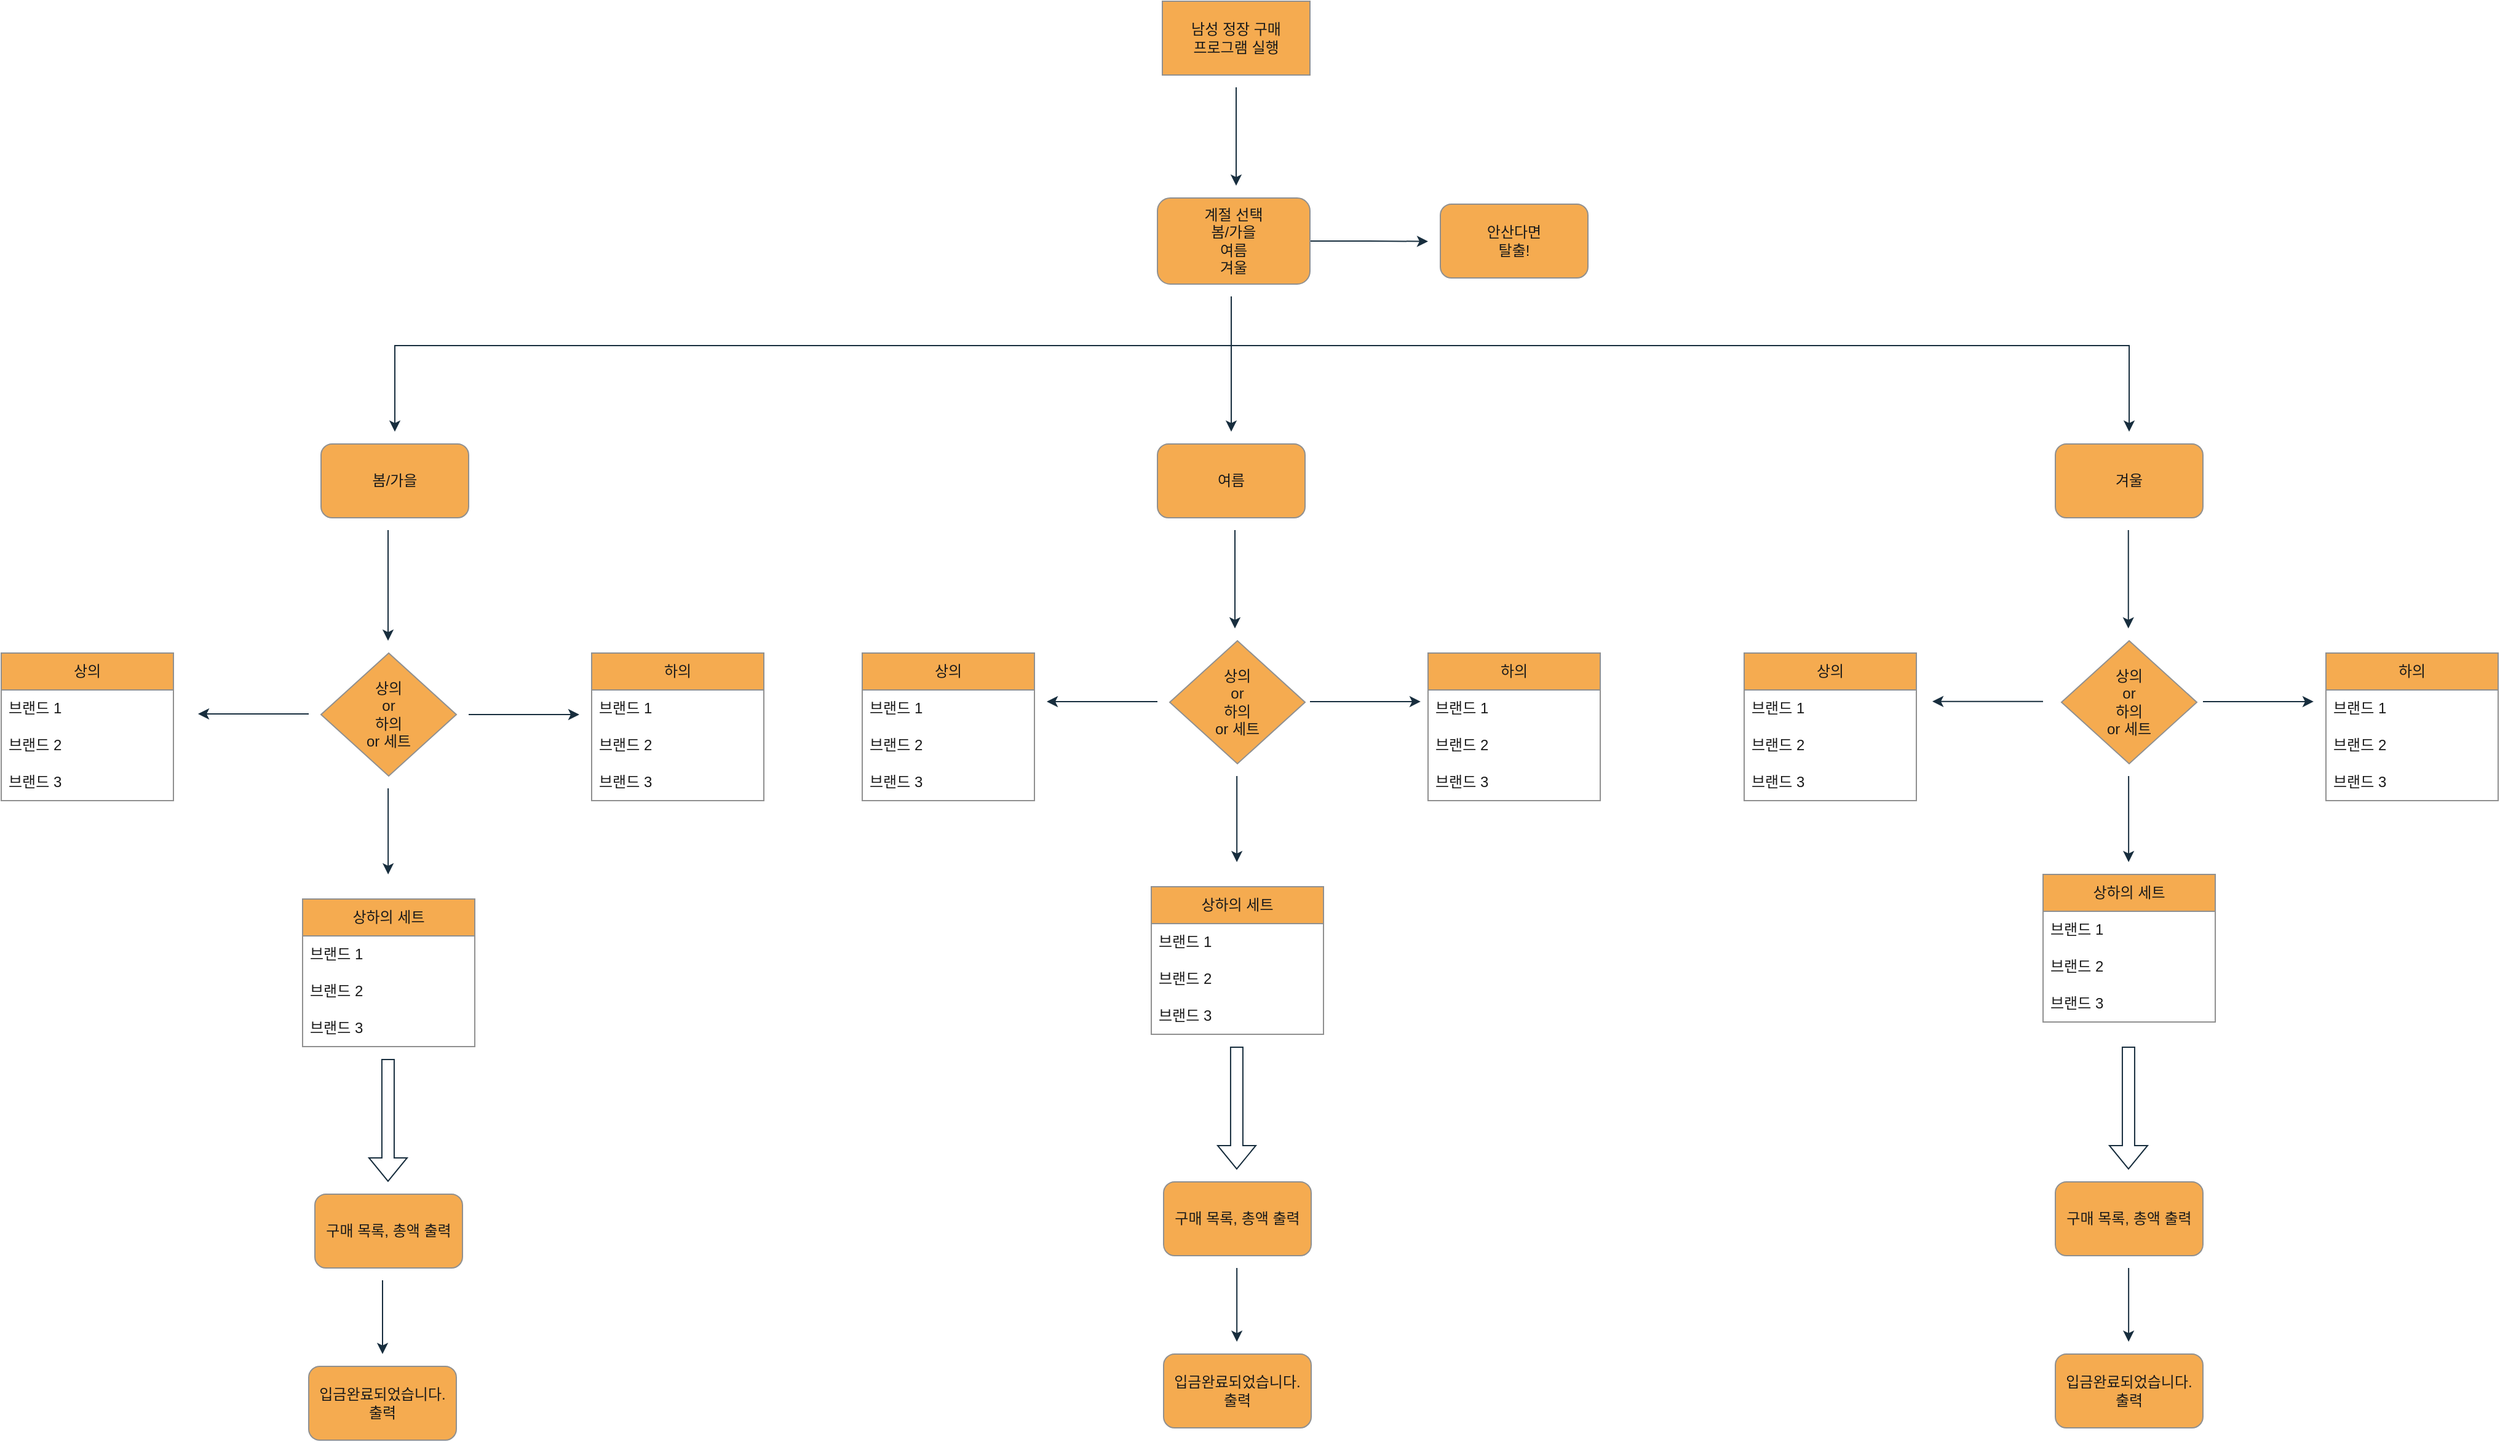 <mxfile version="21.7.4" type="github">
  <diagram id="C5RBs43oDa-KdzZeNtuy" name="Page-1">
    <mxGraphModel dx="2336" dy="798" grid="1" gridSize="10" guides="1" tooltips="1" connect="1" arrows="1" fold="1" page="1" pageScale="1" pageWidth="827" pageHeight="1169" math="0" shadow="0">
      <root>
        <mxCell id="WIyWlLk6GJQsqaUBKTNV-0" />
        <mxCell id="WIyWlLk6GJQsqaUBKTNV-1" parent="WIyWlLk6GJQsqaUBKTNV-0" />
        <mxCell id="LGA2SnM9GcxTvFOw2Mxg-0" value="남성 정장 구매&lt;br&gt;프로그램 실행" style="rounded=0;whiteSpace=wrap;html=1;labelBackgroundColor=none;fillColor=#F5AB50;strokeColor=#909090;fontColor=#1A1A1A;" vertex="1" parent="WIyWlLk6GJQsqaUBKTNV-1">
          <mxGeometry x="354" y="40" width="120" height="60" as="geometry" />
        </mxCell>
        <mxCell id="LGA2SnM9GcxTvFOw2Mxg-1" value="" style="endArrow=classic;html=1;rounded=0;labelBackgroundColor=none;strokeColor=#182E3E;fontColor=default;" edge="1" parent="WIyWlLk6GJQsqaUBKTNV-1">
          <mxGeometry width="50" height="50" relative="1" as="geometry">
            <mxPoint x="414" y="110" as="sourcePoint" />
            <mxPoint x="414" y="190" as="targetPoint" />
          </mxGeometry>
        </mxCell>
        <mxCell id="LGA2SnM9GcxTvFOw2Mxg-77" style="edgeStyle=orthogonalEdgeStyle;rounded=0;orthogonalLoop=1;jettySize=auto;html=1;exitX=1;exitY=0.5;exitDx=0;exitDy=0;strokeColor=#182E3E;fontColor=default;labelBackgroundColor=none;" edge="1" parent="WIyWlLk6GJQsqaUBKTNV-1" source="LGA2SnM9GcxTvFOw2Mxg-2">
          <mxGeometry relative="1" as="geometry">
            <mxPoint x="570" y="235.296" as="targetPoint" />
          </mxGeometry>
        </mxCell>
        <mxCell id="LGA2SnM9GcxTvFOw2Mxg-2" value="계절 선택&lt;br&gt;봄/가을&lt;br&gt;여름&lt;br&gt;겨울" style="rounded=1;whiteSpace=wrap;html=1;labelBackgroundColor=none;fillColor=#F5AB50;strokeColor=#909090;fontColor=#1A1A1A;" vertex="1" parent="WIyWlLk6GJQsqaUBKTNV-1">
          <mxGeometry x="350" y="200" width="124" height="70" as="geometry" />
        </mxCell>
        <mxCell id="LGA2SnM9GcxTvFOw2Mxg-3" value="" style="endArrow=classic;html=1;rounded=0;labelBackgroundColor=none;strokeColor=#182E3E;fontColor=default;" edge="1" parent="WIyWlLk6GJQsqaUBKTNV-1">
          <mxGeometry width="50" height="50" relative="1" as="geometry">
            <mxPoint x="410" y="280" as="sourcePoint" />
            <mxPoint x="410" y="390" as="targetPoint" />
          </mxGeometry>
        </mxCell>
        <mxCell id="LGA2SnM9GcxTvFOw2Mxg-4" value="여름" style="rounded=1;whiteSpace=wrap;html=1;labelBackgroundColor=none;fillColor=#F5AB50;strokeColor=#909090;fontColor=#1A1A1A;" vertex="1" parent="WIyWlLk6GJQsqaUBKTNV-1">
          <mxGeometry x="350" y="400" width="120" height="60" as="geometry" />
        </mxCell>
        <mxCell id="LGA2SnM9GcxTvFOw2Mxg-5" value="" style="endArrow=classic;html=1;rounded=0;labelBackgroundColor=none;strokeColor=#182E3E;fontColor=default;" edge="1" parent="WIyWlLk6GJQsqaUBKTNV-1">
          <mxGeometry width="50" height="50" relative="1" as="geometry">
            <mxPoint x="410" y="320" as="sourcePoint" />
            <mxPoint x="-270" y="390" as="targetPoint" />
            <Array as="points">
              <mxPoint x="-270" y="320" />
            </Array>
          </mxGeometry>
        </mxCell>
        <mxCell id="LGA2SnM9GcxTvFOw2Mxg-6" value="봄/가을" style="rounded=1;whiteSpace=wrap;html=1;labelBackgroundColor=none;fillColor=#F5AB50;strokeColor=#909090;fontColor=#1A1A1A;" vertex="1" parent="WIyWlLk6GJQsqaUBKTNV-1">
          <mxGeometry x="-330" y="400" width="120" height="60" as="geometry" />
        </mxCell>
        <mxCell id="LGA2SnM9GcxTvFOw2Mxg-7" value="" style="endArrow=classic;html=1;rounded=0;labelBackgroundColor=none;strokeColor=#182E3E;fontColor=default;" edge="1" parent="WIyWlLk6GJQsqaUBKTNV-1">
          <mxGeometry width="50" height="50" relative="1" as="geometry">
            <mxPoint x="410" y="320" as="sourcePoint" />
            <mxPoint x="1140" y="390" as="targetPoint" />
            <Array as="points">
              <mxPoint x="1140" y="320" />
            </Array>
          </mxGeometry>
        </mxCell>
        <mxCell id="LGA2SnM9GcxTvFOw2Mxg-8" value="겨울" style="rounded=1;whiteSpace=wrap;html=1;labelBackgroundColor=none;fillColor=#F5AB50;strokeColor=#909090;fontColor=#1A1A1A;" vertex="1" parent="WIyWlLk6GJQsqaUBKTNV-1">
          <mxGeometry x="1080" y="400" width="120" height="60" as="geometry" />
        </mxCell>
        <mxCell id="LGA2SnM9GcxTvFOw2Mxg-11" value="" style="endArrow=classic;html=1;rounded=0;labelBackgroundColor=none;strokeColor=#182E3E;fontColor=default;" edge="1" parent="WIyWlLk6GJQsqaUBKTNV-1">
          <mxGeometry width="50" height="50" relative="1" as="geometry">
            <mxPoint x="-275.5" y="470" as="sourcePoint" />
            <mxPoint x="-275.5" y="560" as="targetPoint" />
          </mxGeometry>
        </mxCell>
        <mxCell id="LGA2SnM9GcxTvFOw2Mxg-12" value="상의&lt;br&gt;or&lt;br&gt;하의&lt;br&gt;or 세트" style="rhombus;whiteSpace=wrap;html=1;labelBackgroundColor=none;fillColor=#F5AB50;strokeColor=#909090;fontColor=#1A1A1A;" vertex="1" parent="WIyWlLk6GJQsqaUBKTNV-1">
          <mxGeometry x="-330" y="570" width="110" height="100" as="geometry" />
        </mxCell>
        <mxCell id="LGA2SnM9GcxTvFOw2Mxg-13" value="상의&lt;br&gt;or&lt;br&gt;하의&lt;br&gt;or 세트" style="rhombus;whiteSpace=wrap;html=1;labelBackgroundColor=none;fillColor=#F5AB50;strokeColor=#909090;fontColor=#1A1A1A;" vertex="1" parent="WIyWlLk6GJQsqaUBKTNV-1">
          <mxGeometry x="360" y="560" width="110" height="100" as="geometry" />
        </mxCell>
        <mxCell id="LGA2SnM9GcxTvFOw2Mxg-14" value="상의&lt;br&gt;or&lt;br&gt;하의&lt;br&gt;or 세트" style="rhombus;whiteSpace=wrap;html=1;labelBackgroundColor=none;fillColor=#F5AB50;strokeColor=#909090;fontColor=#1A1A1A;" vertex="1" parent="WIyWlLk6GJQsqaUBKTNV-1">
          <mxGeometry x="1085" y="560" width="110" height="100" as="geometry" />
        </mxCell>
        <mxCell id="LGA2SnM9GcxTvFOw2Mxg-15" value="" style="endArrow=classic;html=1;rounded=0;labelBackgroundColor=none;strokeColor=#182E3E;fontColor=default;" edge="1" parent="WIyWlLk6GJQsqaUBKTNV-1">
          <mxGeometry width="50" height="50" relative="1" as="geometry">
            <mxPoint x="413" y="470" as="sourcePoint" />
            <mxPoint x="413" y="550" as="targetPoint" />
          </mxGeometry>
        </mxCell>
        <mxCell id="LGA2SnM9GcxTvFOw2Mxg-16" value="" style="endArrow=classic;html=1;rounded=0;labelBackgroundColor=none;strokeColor=#182E3E;fontColor=default;" edge="1" parent="WIyWlLk6GJQsqaUBKTNV-1">
          <mxGeometry width="50" height="50" relative="1" as="geometry">
            <mxPoint x="1139.37" y="470" as="sourcePoint" />
            <mxPoint x="1139.37" y="550" as="targetPoint" />
          </mxGeometry>
        </mxCell>
        <mxCell id="LGA2SnM9GcxTvFOw2Mxg-17" value="" style="endArrow=classic;html=1;rounded=0;labelBackgroundColor=none;strokeColor=#182E3E;fontColor=default;" edge="1" parent="WIyWlLk6GJQsqaUBKTNV-1">
          <mxGeometry width="50" height="50" relative="1" as="geometry">
            <mxPoint x="-340" y="619.5" as="sourcePoint" />
            <mxPoint x="-430" y="619.5" as="targetPoint" />
          </mxGeometry>
        </mxCell>
        <mxCell id="LGA2SnM9GcxTvFOw2Mxg-18" value="" style="endArrow=classic;html=1;rounded=0;labelBackgroundColor=none;strokeColor=#182E3E;fontColor=default;" edge="1" parent="WIyWlLk6GJQsqaUBKTNV-1">
          <mxGeometry width="50" height="50" relative="1" as="geometry">
            <mxPoint x="350" y="609.5" as="sourcePoint" />
            <mxPoint x="260" y="609.5" as="targetPoint" />
          </mxGeometry>
        </mxCell>
        <mxCell id="LGA2SnM9GcxTvFOw2Mxg-19" value="" style="endArrow=classic;html=1;rounded=0;labelBackgroundColor=none;strokeColor=#182E3E;fontColor=default;" edge="1" parent="WIyWlLk6GJQsqaUBKTNV-1">
          <mxGeometry width="50" height="50" relative="1" as="geometry">
            <mxPoint x="1070" y="609.38" as="sourcePoint" />
            <mxPoint x="980" y="609.38" as="targetPoint" />
          </mxGeometry>
        </mxCell>
        <mxCell id="LGA2SnM9GcxTvFOw2Mxg-20" value="상의" style="swimlane;fontStyle=0;childLayout=stackLayout;horizontal=1;startSize=30;horizontalStack=0;resizeParent=1;resizeParentMax=0;resizeLast=0;collapsible=1;marginBottom=0;whiteSpace=wrap;html=1;labelBackgroundColor=none;fillColor=#F5AB50;strokeColor=#909090;fontColor=#1A1A1A;" vertex="1" parent="WIyWlLk6GJQsqaUBKTNV-1">
          <mxGeometry x="-590" y="570" width="140" height="120" as="geometry" />
        </mxCell>
        <mxCell id="LGA2SnM9GcxTvFOw2Mxg-21" value="브랜드 1" style="text;strokeColor=none;fillColor=none;align=left;verticalAlign=middle;spacingLeft=4;spacingRight=4;overflow=hidden;points=[[0,0.5],[1,0.5]];portConstraint=eastwest;rotatable=0;whiteSpace=wrap;html=1;labelBackgroundColor=none;fontColor=#1A1A1A;" vertex="1" parent="LGA2SnM9GcxTvFOw2Mxg-20">
          <mxGeometry y="30" width="140" height="30" as="geometry" />
        </mxCell>
        <mxCell id="LGA2SnM9GcxTvFOw2Mxg-22" value="브랜드 2" style="text;strokeColor=none;fillColor=none;align=left;verticalAlign=middle;spacingLeft=4;spacingRight=4;overflow=hidden;points=[[0,0.5],[1,0.5]];portConstraint=eastwest;rotatable=0;whiteSpace=wrap;html=1;labelBackgroundColor=none;fontColor=#1A1A1A;" vertex="1" parent="LGA2SnM9GcxTvFOw2Mxg-20">
          <mxGeometry y="60" width="140" height="30" as="geometry" />
        </mxCell>
        <mxCell id="LGA2SnM9GcxTvFOw2Mxg-23" value="브랜드 3" style="text;strokeColor=none;fillColor=none;align=left;verticalAlign=middle;spacingLeft=4;spacingRight=4;overflow=hidden;points=[[0,0.5],[1,0.5]];portConstraint=eastwest;rotatable=0;whiteSpace=wrap;html=1;labelBackgroundColor=none;fontColor=#1A1A1A;" vertex="1" parent="LGA2SnM9GcxTvFOw2Mxg-20">
          <mxGeometry y="90" width="140" height="30" as="geometry" />
        </mxCell>
        <mxCell id="LGA2SnM9GcxTvFOw2Mxg-24" value="상의" style="swimlane;fontStyle=0;childLayout=stackLayout;horizontal=1;startSize=30;horizontalStack=0;resizeParent=1;resizeParentMax=0;resizeLast=0;collapsible=1;marginBottom=0;whiteSpace=wrap;html=1;labelBackgroundColor=none;fillColor=#F5AB50;strokeColor=#909090;fontColor=#1A1A1A;" vertex="1" parent="WIyWlLk6GJQsqaUBKTNV-1">
          <mxGeometry x="827" y="570" width="140" height="120" as="geometry" />
        </mxCell>
        <mxCell id="LGA2SnM9GcxTvFOw2Mxg-25" value="브랜드 1" style="text;strokeColor=none;fillColor=none;align=left;verticalAlign=middle;spacingLeft=4;spacingRight=4;overflow=hidden;points=[[0,0.5],[1,0.5]];portConstraint=eastwest;rotatable=0;whiteSpace=wrap;html=1;labelBackgroundColor=none;fontColor=#1A1A1A;" vertex="1" parent="LGA2SnM9GcxTvFOw2Mxg-24">
          <mxGeometry y="30" width="140" height="30" as="geometry" />
        </mxCell>
        <mxCell id="LGA2SnM9GcxTvFOw2Mxg-26" value="브랜드 2" style="text;strokeColor=none;fillColor=none;align=left;verticalAlign=middle;spacingLeft=4;spacingRight=4;overflow=hidden;points=[[0,0.5],[1,0.5]];portConstraint=eastwest;rotatable=0;whiteSpace=wrap;html=1;labelBackgroundColor=none;fontColor=#1A1A1A;" vertex="1" parent="LGA2SnM9GcxTvFOw2Mxg-24">
          <mxGeometry y="60" width="140" height="30" as="geometry" />
        </mxCell>
        <mxCell id="LGA2SnM9GcxTvFOw2Mxg-27" value="브랜드 3" style="text;strokeColor=none;fillColor=none;align=left;verticalAlign=middle;spacingLeft=4;spacingRight=4;overflow=hidden;points=[[0,0.5],[1,0.5]];portConstraint=eastwest;rotatable=0;whiteSpace=wrap;html=1;labelBackgroundColor=none;fontColor=#1A1A1A;" vertex="1" parent="LGA2SnM9GcxTvFOw2Mxg-24">
          <mxGeometry y="90" width="140" height="30" as="geometry" />
        </mxCell>
        <mxCell id="LGA2SnM9GcxTvFOw2Mxg-28" value="상의" style="swimlane;fontStyle=0;childLayout=stackLayout;horizontal=1;startSize=30;horizontalStack=0;resizeParent=1;resizeParentMax=0;resizeLast=0;collapsible=1;marginBottom=0;whiteSpace=wrap;html=1;labelBackgroundColor=none;fillColor=#F5AB50;strokeColor=#909090;fontColor=#1A1A1A;" vertex="1" parent="WIyWlLk6GJQsqaUBKTNV-1">
          <mxGeometry x="110" y="570" width="140" height="120" as="geometry" />
        </mxCell>
        <mxCell id="LGA2SnM9GcxTvFOw2Mxg-29" value="브랜드 1" style="text;strokeColor=none;fillColor=none;align=left;verticalAlign=middle;spacingLeft=4;spacingRight=4;overflow=hidden;points=[[0,0.5],[1,0.5]];portConstraint=eastwest;rotatable=0;whiteSpace=wrap;html=1;labelBackgroundColor=none;fontColor=#1A1A1A;" vertex="1" parent="LGA2SnM9GcxTvFOw2Mxg-28">
          <mxGeometry y="30" width="140" height="30" as="geometry" />
        </mxCell>
        <mxCell id="LGA2SnM9GcxTvFOw2Mxg-30" value="브랜드 2" style="text;strokeColor=none;fillColor=none;align=left;verticalAlign=middle;spacingLeft=4;spacingRight=4;overflow=hidden;points=[[0,0.5],[1,0.5]];portConstraint=eastwest;rotatable=0;whiteSpace=wrap;html=1;labelBackgroundColor=none;fontColor=#1A1A1A;" vertex="1" parent="LGA2SnM9GcxTvFOw2Mxg-28">
          <mxGeometry y="60" width="140" height="30" as="geometry" />
        </mxCell>
        <mxCell id="LGA2SnM9GcxTvFOw2Mxg-31" value="브랜드 3" style="text;strokeColor=none;fillColor=none;align=left;verticalAlign=middle;spacingLeft=4;spacingRight=4;overflow=hidden;points=[[0,0.5],[1,0.5]];portConstraint=eastwest;rotatable=0;whiteSpace=wrap;html=1;labelBackgroundColor=none;fontColor=#1A1A1A;" vertex="1" parent="LGA2SnM9GcxTvFOw2Mxg-28">
          <mxGeometry y="90" width="140" height="30" as="geometry" />
        </mxCell>
        <mxCell id="LGA2SnM9GcxTvFOw2Mxg-33" value="" style="endArrow=classic;html=1;rounded=0;labelBackgroundColor=none;strokeColor=#182E3E;fontColor=default;" edge="1" parent="WIyWlLk6GJQsqaUBKTNV-1">
          <mxGeometry width="50" height="50" relative="1" as="geometry">
            <mxPoint x="-210" y="620" as="sourcePoint" />
            <mxPoint x="-120" y="620" as="targetPoint" />
          </mxGeometry>
        </mxCell>
        <mxCell id="LGA2SnM9GcxTvFOw2Mxg-34" value="하의" style="swimlane;fontStyle=0;childLayout=stackLayout;horizontal=1;startSize=30;horizontalStack=0;resizeParent=1;resizeParentMax=0;resizeLast=0;collapsible=1;marginBottom=0;whiteSpace=wrap;html=1;labelBackgroundColor=none;fillColor=#F5AB50;strokeColor=#909090;fontColor=#1A1A1A;" vertex="1" parent="WIyWlLk6GJQsqaUBKTNV-1">
          <mxGeometry x="-110" y="570" width="140" height="120" as="geometry" />
        </mxCell>
        <mxCell id="LGA2SnM9GcxTvFOw2Mxg-35" value="브랜드 1" style="text;strokeColor=none;fillColor=none;align=left;verticalAlign=middle;spacingLeft=4;spacingRight=4;overflow=hidden;points=[[0,0.5],[1,0.5]];portConstraint=eastwest;rotatable=0;whiteSpace=wrap;html=1;labelBackgroundColor=none;fontColor=#1A1A1A;" vertex="1" parent="LGA2SnM9GcxTvFOw2Mxg-34">
          <mxGeometry y="30" width="140" height="30" as="geometry" />
        </mxCell>
        <mxCell id="LGA2SnM9GcxTvFOw2Mxg-36" value="브랜드 2" style="text;strokeColor=none;fillColor=none;align=left;verticalAlign=middle;spacingLeft=4;spacingRight=4;overflow=hidden;points=[[0,0.5],[1,0.5]];portConstraint=eastwest;rotatable=0;whiteSpace=wrap;html=1;labelBackgroundColor=none;fontColor=#1A1A1A;" vertex="1" parent="LGA2SnM9GcxTvFOw2Mxg-34">
          <mxGeometry y="60" width="140" height="30" as="geometry" />
        </mxCell>
        <mxCell id="LGA2SnM9GcxTvFOw2Mxg-37" value="브랜드 3" style="text;strokeColor=none;fillColor=none;align=left;verticalAlign=middle;spacingLeft=4;spacingRight=4;overflow=hidden;points=[[0,0.5],[1,0.5]];portConstraint=eastwest;rotatable=0;whiteSpace=wrap;html=1;labelBackgroundColor=none;fontColor=#1A1A1A;" vertex="1" parent="LGA2SnM9GcxTvFOw2Mxg-34">
          <mxGeometry y="90" width="140" height="30" as="geometry" />
        </mxCell>
        <mxCell id="LGA2SnM9GcxTvFOw2Mxg-38" value="하의" style="swimlane;fontStyle=0;childLayout=stackLayout;horizontal=1;startSize=30;horizontalStack=0;resizeParent=1;resizeParentMax=0;resizeLast=0;collapsible=1;marginBottom=0;whiteSpace=wrap;html=1;labelBackgroundColor=none;fillColor=#F5AB50;strokeColor=#909090;fontColor=#1A1A1A;" vertex="1" parent="WIyWlLk6GJQsqaUBKTNV-1">
          <mxGeometry x="1300" y="570" width="140" height="120" as="geometry" />
        </mxCell>
        <mxCell id="LGA2SnM9GcxTvFOw2Mxg-39" value="브랜드 1" style="text;strokeColor=none;fillColor=none;align=left;verticalAlign=middle;spacingLeft=4;spacingRight=4;overflow=hidden;points=[[0,0.5],[1,0.5]];portConstraint=eastwest;rotatable=0;whiteSpace=wrap;html=1;labelBackgroundColor=none;fontColor=#1A1A1A;" vertex="1" parent="LGA2SnM9GcxTvFOw2Mxg-38">
          <mxGeometry y="30" width="140" height="30" as="geometry" />
        </mxCell>
        <mxCell id="LGA2SnM9GcxTvFOw2Mxg-40" value="브랜드 2" style="text;strokeColor=none;fillColor=none;align=left;verticalAlign=middle;spacingLeft=4;spacingRight=4;overflow=hidden;points=[[0,0.5],[1,0.5]];portConstraint=eastwest;rotatable=0;whiteSpace=wrap;html=1;labelBackgroundColor=none;fontColor=#1A1A1A;" vertex="1" parent="LGA2SnM9GcxTvFOw2Mxg-38">
          <mxGeometry y="60" width="140" height="30" as="geometry" />
        </mxCell>
        <mxCell id="LGA2SnM9GcxTvFOw2Mxg-41" value="브랜드 3" style="text;strokeColor=none;fillColor=none;align=left;verticalAlign=middle;spacingLeft=4;spacingRight=4;overflow=hidden;points=[[0,0.5],[1,0.5]];portConstraint=eastwest;rotatable=0;whiteSpace=wrap;html=1;labelBackgroundColor=none;fontColor=#1A1A1A;" vertex="1" parent="LGA2SnM9GcxTvFOw2Mxg-38">
          <mxGeometry y="90" width="140" height="30" as="geometry" />
        </mxCell>
        <mxCell id="LGA2SnM9GcxTvFOw2Mxg-42" value="하의" style="swimlane;fontStyle=0;childLayout=stackLayout;horizontal=1;startSize=30;horizontalStack=0;resizeParent=1;resizeParentMax=0;resizeLast=0;collapsible=1;marginBottom=0;whiteSpace=wrap;html=1;labelBackgroundColor=none;fillColor=#F5AB50;strokeColor=#909090;fontColor=#1A1A1A;" vertex="1" parent="WIyWlLk6GJQsqaUBKTNV-1">
          <mxGeometry x="570" y="570" width="140" height="120" as="geometry" />
        </mxCell>
        <mxCell id="LGA2SnM9GcxTvFOw2Mxg-43" value="브랜드 1" style="text;strokeColor=none;fillColor=none;align=left;verticalAlign=middle;spacingLeft=4;spacingRight=4;overflow=hidden;points=[[0,0.5],[1,0.5]];portConstraint=eastwest;rotatable=0;whiteSpace=wrap;html=1;labelBackgroundColor=none;fontColor=#1A1A1A;" vertex="1" parent="LGA2SnM9GcxTvFOw2Mxg-42">
          <mxGeometry y="30" width="140" height="30" as="geometry" />
        </mxCell>
        <mxCell id="LGA2SnM9GcxTvFOw2Mxg-44" value="브랜드 2" style="text;strokeColor=none;fillColor=none;align=left;verticalAlign=middle;spacingLeft=4;spacingRight=4;overflow=hidden;points=[[0,0.5],[1,0.5]];portConstraint=eastwest;rotatable=0;whiteSpace=wrap;html=1;labelBackgroundColor=none;fontColor=#1A1A1A;" vertex="1" parent="LGA2SnM9GcxTvFOw2Mxg-42">
          <mxGeometry y="60" width="140" height="30" as="geometry" />
        </mxCell>
        <mxCell id="LGA2SnM9GcxTvFOw2Mxg-45" value="브랜드 3" style="text;strokeColor=none;fillColor=none;align=left;verticalAlign=middle;spacingLeft=4;spacingRight=4;overflow=hidden;points=[[0,0.5],[1,0.5]];portConstraint=eastwest;rotatable=0;whiteSpace=wrap;html=1;labelBackgroundColor=none;fontColor=#1A1A1A;" vertex="1" parent="LGA2SnM9GcxTvFOw2Mxg-42">
          <mxGeometry y="90" width="140" height="30" as="geometry" />
        </mxCell>
        <mxCell id="LGA2SnM9GcxTvFOw2Mxg-46" value="" style="endArrow=classic;html=1;rounded=0;labelBackgroundColor=none;strokeColor=#182E3E;fontColor=default;" edge="1" parent="WIyWlLk6GJQsqaUBKTNV-1">
          <mxGeometry width="50" height="50" relative="1" as="geometry">
            <mxPoint x="474" y="609.47" as="sourcePoint" />
            <mxPoint x="564" y="609.47" as="targetPoint" />
          </mxGeometry>
        </mxCell>
        <mxCell id="LGA2SnM9GcxTvFOw2Mxg-47" value="" style="endArrow=classic;html=1;rounded=0;labelBackgroundColor=none;strokeColor=#182E3E;fontColor=default;" edge="1" parent="WIyWlLk6GJQsqaUBKTNV-1">
          <mxGeometry width="50" height="50" relative="1" as="geometry">
            <mxPoint x="1200" y="609.47" as="sourcePoint" />
            <mxPoint x="1290" y="609.47" as="targetPoint" />
          </mxGeometry>
        </mxCell>
        <mxCell id="LGA2SnM9GcxTvFOw2Mxg-48" value="" style="endArrow=classic;html=1;rounded=0;labelBackgroundColor=none;strokeColor=#182E3E;fontColor=default;" edge="1" parent="WIyWlLk6GJQsqaUBKTNV-1">
          <mxGeometry width="50" height="50" relative="1" as="geometry">
            <mxPoint x="-275.43" y="680" as="sourcePoint" />
            <mxPoint x="-275.43" y="750" as="targetPoint" />
          </mxGeometry>
        </mxCell>
        <mxCell id="LGA2SnM9GcxTvFOw2Mxg-49" value="" style="endArrow=classic;html=1;rounded=0;labelBackgroundColor=none;strokeColor=#182E3E;fontColor=default;" edge="1" parent="WIyWlLk6GJQsqaUBKTNV-1">
          <mxGeometry width="50" height="50" relative="1" as="geometry">
            <mxPoint x="1139.57" y="670" as="sourcePoint" />
            <mxPoint x="1139.57" y="740" as="targetPoint" />
          </mxGeometry>
        </mxCell>
        <mxCell id="LGA2SnM9GcxTvFOw2Mxg-50" value="" style="endArrow=classic;html=1;rounded=0;labelBackgroundColor=none;strokeColor=#182E3E;fontColor=default;" edge="1" parent="WIyWlLk6GJQsqaUBKTNV-1">
          <mxGeometry width="50" height="50" relative="1" as="geometry">
            <mxPoint x="414.57" y="670" as="sourcePoint" />
            <mxPoint x="414.57" y="740" as="targetPoint" />
          </mxGeometry>
        </mxCell>
        <mxCell id="LGA2SnM9GcxTvFOw2Mxg-51" value="상하의 세트" style="swimlane;fontStyle=0;childLayout=stackLayout;horizontal=1;startSize=30;horizontalStack=0;resizeParent=1;resizeParentMax=0;resizeLast=0;collapsible=1;marginBottom=0;whiteSpace=wrap;html=1;labelBackgroundColor=none;fillColor=#F5AB50;strokeColor=#909090;fontColor=#1A1A1A;" vertex="1" parent="WIyWlLk6GJQsqaUBKTNV-1">
          <mxGeometry x="-345" y="770" width="140" height="120" as="geometry" />
        </mxCell>
        <mxCell id="LGA2SnM9GcxTvFOw2Mxg-52" value="브랜드 1" style="text;strokeColor=none;fillColor=none;align=left;verticalAlign=middle;spacingLeft=4;spacingRight=4;overflow=hidden;points=[[0,0.5],[1,0.5]];portConstraint=eastwest;rotatable=0;whiteSpace=wrap;html=1;labelBackgroundColor=none;fontColor=#1A1A1A;" vertex="1" parent="LGA2SnM9GcxTvFOw2Mxg-51">
          <mxGeometry y="30" width="140" height="30" as="geometry" />
        </mxCell>
        <mxCell id="LGA2SnM9GcxTvFOw2Mxg-53" value="브랜드 2" style="text;strokeColor=none;fillColor=none;align=left;verticalAlign=middle;spacingLeft=4;spacingRight=4;overflow=hidden;points=[[0,0.5],[1,0.5]];portConstraint=eastwest;rotatable=0;whiteSpace=wrap;html=1;labelBackgroundColor=none;fontColor=#1A1A1A;" vertex="1" parent="LGA2SnM9GcxTvFOw2Mxg-51">
          <mxGeometry y="60" width="140" height="30" as="geometry" />
        </mxCell>
        <mxCell id="LGA2SnM9GcxTvFOw2Mxg-54" value="브랜드 3" style="text;strokeColor=none;fillColor=none;align=left;verticalAlign=middle;spacingLeft=4;spacingRight=4;overflow=hidden;points=[[0,0.5],[1,0.5]];portConstraint=eastwest;rotatable=0;whiteSpace=wrap;html=1;labelBackgroundColor=none;fontColor=#1A1A1A;" vertex="1" parent="LGA2SnM9GcxTvFOw2Mxg-51">
          <mxGeometry y="90" width="140" height="30" as="geometry" />
        </mxCell>
        <mxCell id="LGA2SnM9GcxTvFOw2Mxg-55" value="상하의 세트" style="swimlane;fontStyle=0;childLayout=stackLayout;horizontal=1;startSize=30;horizontalStack=0;resizeParent=1;resizeParentMax=0;resizeLast=0;collapsible=1;marginBottom=0;whiteSpace=wrap;html=1;labelBackgroundColor=none;fillColor=#F5AB50;strokeColor=#909090;fontColor=#1A1A1A;" vertex="1" parent="WIyWlLk6GJQsqaUBKTNV-1">
          <mxGeometry x="1070" y="750" width="140" height="120" as="geometry" />
        </mxCell>
        <mxCell id="LGA2SnM9GcxTvFOw2Mxg-56" value="브랜드 1" style="text;strokeColor=none;fillColor=none;align=left;verticalAlign=middle;spacingLeft=4;spacingRight=4;overflow=hidden;points=[[0,0.5],[1,0.5]];portConstraint=eastwest;rotatable=0;whiteSpace=wrap;html=1;labelBackgroundColor=none;fontColor=#1A1A1A;" vertex="1" parent="LGA2SnM9GcxTvFOw2Mxg-55">
          <mxGeometry y="30" width="140" height="30" as="geometry" />
        </mxCell>
        <mxCell id="LGA2SnM9GcxTvFOw2Mxg-57" value="브랜드 2" style="text;strokeColor=none;fillColor=none;align=left;verticalAlign=middle;spacingLeft=4;spacingRight=4;overflow=hidden;points=[[0,0.5],[1,0.5]];portConstraint=eastwest;rotatable=0;whiteSpace=wrap;html=1;labelBackgroundColor=none;fontColor=#1A1A1A;" vertex="1" parent="LGA2SnM9GcxTvFOw2Mxg-55">
          <mxGeometry y="60" width="140" height="30" as="geometry" />
        </mxCell>
        <mxCell id="LGA2SnM9GcxTvFOw2Mxg-58" value="브랜드 3" style="text;strokeColor=none;fillColor=none;align=left;verticalAlign=middle;spacingLeft=4;spacingRight=4;overflow=hidden;points=[[0,0.5],[1,0.5]];portConstraint=eastwest;rotatable=0;whiteSpace=wrap;html=1;labelBackgroundColor=none;fontColor=#1A1A1A;" vertex="1" parent="LGA2SnM9GcxTvFOw2Mxg-55">
          <mxGeometry y="90" width="140" height="30" as="geometry" />
        </mxCell>
        <mxCell id="LGA2SnM9GcxTvFOw2Mxg-59" value="상하의 세트" style="swimlane;fontStyle=0;childLayout=stackLayout;horizontal=1;startSize=30;horizontalStack=0;resizeParent=1;resizeParentMax=0;resizeLast=0;collapsible=1;marginBottom=0;whiteSpace=wrap;html=1;labelBackgroundColor=none;fillColor=#F5AB50;strokeColor=#909090;fontColor=#1A1A1A;" vertex="1" parent="WIyWlLk6GJQsqaUBKTNV-1">
          <mxGeometry x="345" y="760" width="140" height="120" as="geometry" />
        </mxCell>
        <mxCell id="LGA2SnM9GcxTvFOw2Mxg-60" value="브랜드 1" style="text;strokeColor=none;fillColor=none;align=left;verticalAlign=middle;spacingLeft=4;spacingRight=4;overflow=hidden;points=[[0,0.5],[1,0.5]];portConstraint=eastwest;rotatable=0;whiteSpace=wrap;html=1;labelBackgroundColor=none;fontColor=#1A1A1A;" vertex="1" parent="LGA2SnM9GcxTvFOw2Mxg-59">
          <mxGeometry y="30" width="140" height="30" as="geometry" />
        </mxCell>
        <mxCell id="LGA2SnM9GcxTvFOw2Mxg-61" value="브랜드 2" style="text;strokeColor=none;fillColor=none;align=left;verticalAlign=middle;spacingLeft=4;spacingRight=4;overflow=hidden;points=[[0,0.5],[1,0.5]];portConstraint=eastwest;rotatable=0;whiteSpace=wrap;html=1;labelBackgroundColor=none;fontColor=#1A1A1A;" vertex="1" parent="LGA2SnM9GcxTvFOw2Mxg-59">
          <mxGeometry y="60" width="140" height="30" as="geometry" />
        </mxCell>
        <mxCell id="LGA2SnM9GcxTvFOw2Mxg-62" value="브랜드 3" style="text;strokeColor=none;fillColor=none;align=left;verticalAlign=middle;spacingLeft=4;spacingRight=4;overflow=hidden;points=[[0,0.5],[1,0.5]];portConstraint=eastwest;rotatable=0;whiteSpace=wrap;html=1;labelBackgroundColor=none;fontColor=#1A1A1A;" vertex="1" parent="LGA2SnM9GcxTvFOw2Mxg-59">
          <mxGeometry y="90" width="140" height="30" as="geometry" />
        </mxCell>
        <mxCell id="LGA2SnM9GcxTvFOw2Mxg-63" value="" style="shape=flexArrow;endArrow=classic;html=1;rounded=0;strokeColor=#182E3E;fontColor=default;labelBackgroundColor=none;" edge="1" parent="WIyWlLk6GJQsqaUBKTNV-1">
          <mxGeometry width="50" height="50" relative="1" as="geometry">
            <mxPoint x="-275.53" y="900" as="sourcePoint" />
            <mxPoint x="-275.53" y="1000" as="targetPoint" />
            <Array as="points" />
          </mxGeometry>
        </mxCell>
        <mxCell id="LGA2SnM9GcxTvFOw2Mxg-64" value="" style="shape=flexArrow;endArrow=classic;html=1;rounded=0;strokeColor=#182E3E;fontColor=default;labelBackgroundColor=none;" edge="1" parent="WIyWlLk6GJQsqaUBKTNV-1">
          <mxGeometry width="50" height="50" relative="1" as="geometry">
            <mxPoint x="1139.47" y="890" as="sourcePoint" />
            <mxPoint x="1139.47" y="990" as="targetPoint" />
            <Array as="points" />
          </mxGeometry>
        </mxCell>
        <mxCell id="LGA2SnM9GcxTvFOw2Mxg-65" value="" style="shape=flexArrow;endArrow=classic;html=1;rounded=0;strokeColor=#182E3E;fontColor=default;labelBackgroundColor=none;" edge="1" parent="WIyWlLk6GJQsqaUBKTNV-1">
          <mxGeometry width="50" height="50" relative="1" as="geometry">
            <mxPoint x="414.47" y="890" as="sourcePoint" />
            <mxPoint x="414.47" y="990" as="targetPoint" />
            <Array as="points" />
          </mxGeometry>
        </mxCell>
        <mxCell id="LGA2SnM9GcxTvFOw2Mxg-68" value="구매 목록, 총액 출력" style="rounded=1;whiteSpace=wrap;html=1;strokeColor=#909090;fontColor=#1A1A1A;fillColor=#F5AB50;labelBackgroundColor=none;" vertex="1" parent="WIyWlLk6GJQsqaUBKTNV-1">
          <mxGeometry x="-335" y="1010" width="120" height="60" as="geometry" />
        </mxCell>
        <mxCell id="LGA2SnM9GcxTvFOw2Mxg-69" value="구매 목록, 총액 출력" style="rounded=1;whiteSpace=wrap;html=1;strokeColor=#909090;fontColor=#1A1A1A;fillColor=#F5AB50;labelBackgroundColor=none;" vertex="1" parent="WIyWlLk6GJQsqaUBKTNV-1">
          <mxGeometry x="1080" y="1000" width="120" height="60" as="geometry" />
        </mxCell>
        <mxCell id="LGA2SnM9GcxTvFOw2Mxg-70" value="구매 목록, 총액 출력" style="rounded=1;whiteSpace=wrap;html=1;strokeColor=#909090;fontColor=#1A1A1A;fillColor=#F5AB50;labelBackgroundColor=none;" vertex="1" parent="WIyWlLk6GJQsqaUBKTNV-1">
          <mxGeometry x="355" y="1000" width="120" height="60" as="geometry" />
        </mxCell>
        <mxCell id="LGA2SnM9GcxTvFOw2Mxg-71" value="" style="endArrow=classic;html=1;rounded=0;strokeColor=#182E3E;fontColor=default;labelBackgroundColor=none;" edge="1" parent="WIyWlLk6GJQsqaUBKTNV-1">
          <mxGeometry width="50" height="50" relative="1" as="geometry">
            <mxPoint x="-280" y="1080" as="sourcePoint" />
            <mxPoint x="-280" y="1140" as="targetPoint" />
          </mxGeometry>
        </mxCell>
        <mxCell id="LGA2SnM9GcxTvFOw2Mxg-72" value="입금완료되었습니다.&lt;br&gt;출력" style="rounded=1;whiteSpace=wrap;html=1;strokeColor=#909090;fontColor=#1A1A1A;fillColor=#F5AB50;labelBackgroundColor=none;" vertex="1" parent="WIyWlLk6GJQsqaUBKTNV-1">
          <mxGeometry x="-340" y="1150" width="120" height="60" as="geometry" />
        </mxCell>
        <mxCell id="LGA2SnM9GcxTvFOw2Mxg-73" value="입금완료되었습니다.&lt;br&gt;출력" style="rounded=1;whiteSpace=wrap;html=1;strokeColor=#909090;fontColor=#1A1A1A;fillColor=#F5AB50;labelBackgroundColor=none;" vertex="1" parent="WIyWlLk6GJQsqaUBKTNV-1">
          <mxGeometry x="1080" y="1140" width="120" height="60" as="geometry" />
        </mxCell>
        <mxCell id="LGA2SnM9GcxTvFOw2Mxg-74" value="입금완료되었습니다.&lt;br&gt;출력" style="rounded=1;whiteSpace=wrap;html=1;strokeColor=#909090;fontColor=#1A1A1A;fillColor=#F5AB50;labelBackgroundColor=none;" vertex="1" parent="WIyWlLk6GJQsqaUBKTNV-1">
          <mxGeometry x="355" y="1140" width="120" height="60" as="geometry" />
        </mxCell>
        <mxCell id="LGA2SnM9GcxTvFOw2Mxg-75" value="" style="endArrow=classic;html=1;rounded=0;strokeColor=#182E3E;fontColor=default;labelBackgroundColor=none;" edge="1" parent="WIyWlLk6GJQsqaUBKTNV-1">
          <mxGeometry width="50" height="50" relative="1" as="geometry">
            <mxPoint x="414.57" y="1070" as="sourcePoint" />
            <mxPoint x="414.57" y="1130" as="targetPoint" />
          </mxGeometry>
        </mxCell>
        <mxCell id="LGA2SnM9GcxTvFOw2Mxg-76" value="" style="endArrow=classic;html=1;rounded=0;strokeColor=#182E3E;fontColor=default;labelBackgroundColor=none;" edge="1" parent="WIyWlLk6GJQsqaUBKTNV-1">
          <mxGeometry width="50" height="50" relative="1" as="geometry">
            <mxPoint x="1139.57" y="1070" as="sourcePoint" />
            <mxPoint x="1139.57" y="1130" as="targetPoint" />
          </mxGeometry>
        </mxCell>
        <mxCell id="LGA2SnM9GcxTvFOw2Mxg-78" value="안산다면&lt;br&gt;탈출!" style="rounded=1;whiteSpace=wrap;html=1;strokeColor=#909090;fontColor=#1A1A1A;fillColor=#F5AB50;labelBackgroundColor=none;" vertex="1" parent="WIyWlLk6GJQsqaUBKTNV-1">
          <mxGeometry x="580" y="205" width="120" height="60" as="geometry" />
        </mxCell>
      </root>
    </mxGraphModel>
  </diagram>
</mxfile>
